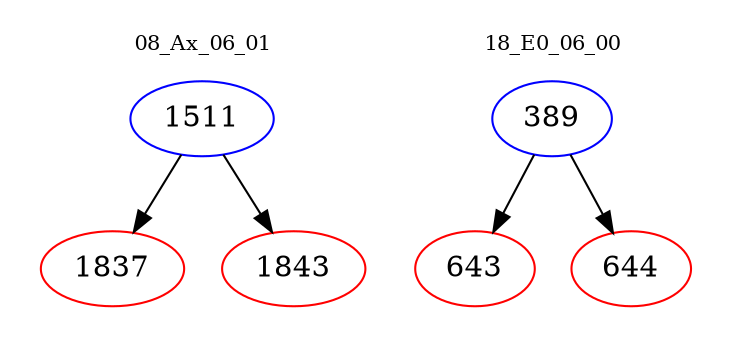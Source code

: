 digraph{
subgraph cluster_0 {
color = white
label = "08_Ax_06_01";
fontsize=10;
T0_1511 [label="1511", color="blue"]
T0_1511 -> T0_1837 [color="black"]
T0_1837 [label="1837", color="red"]
T0_1511 -> T0_1843 [color="black"]
T0_1843 [label="1843", color="red"]
}
subgraph cluster_1 {
color = white
label = "18_E0_06_00";
fontsize=10;
T1_389 [label="389", color="blue"]
T1_389 -> T1_643 [color="black"]
T1_643 [label="643", color="red"]
T1_389 -> T1_644 [color="black"]
T1_644 [label="644", color="red"]
}
}
